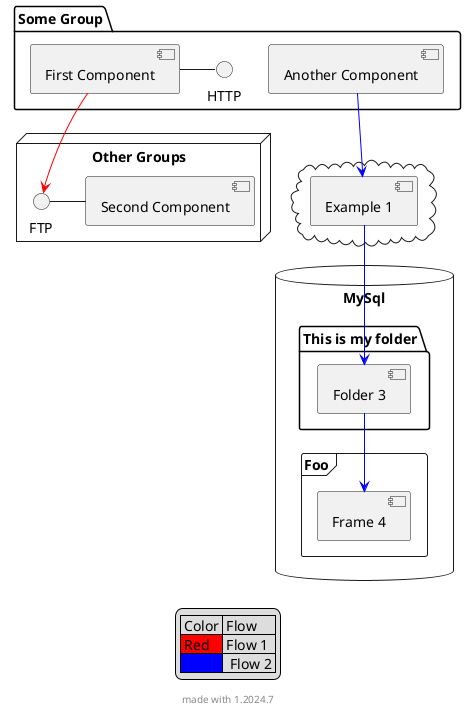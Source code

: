 @startuml

package "Some Group" {
  HTTP - [First Component]
  [Another Component]
}

node "Other Groups" {
  FTP - [Second Component]
  [First Component] --> FTP #Red
}

cloud {
  [Example 1]
}


database "MySql" {
  folder "This is my folder" {
    [Folder 3]
  }
  frame "Foo" {
    [Frame 4]
  }
}

[Another Component] --> [Example 1] #Blue
[Example 1] --> [Folder 3] #Blue
[Folder 3] --> [Frame 4] #Blue


legend
| Color | Flow |
| <#Red> Red | Flow 1 |
|<#Blue>|  Flow 2 |
endlegend

footer made with %version()
@enduml